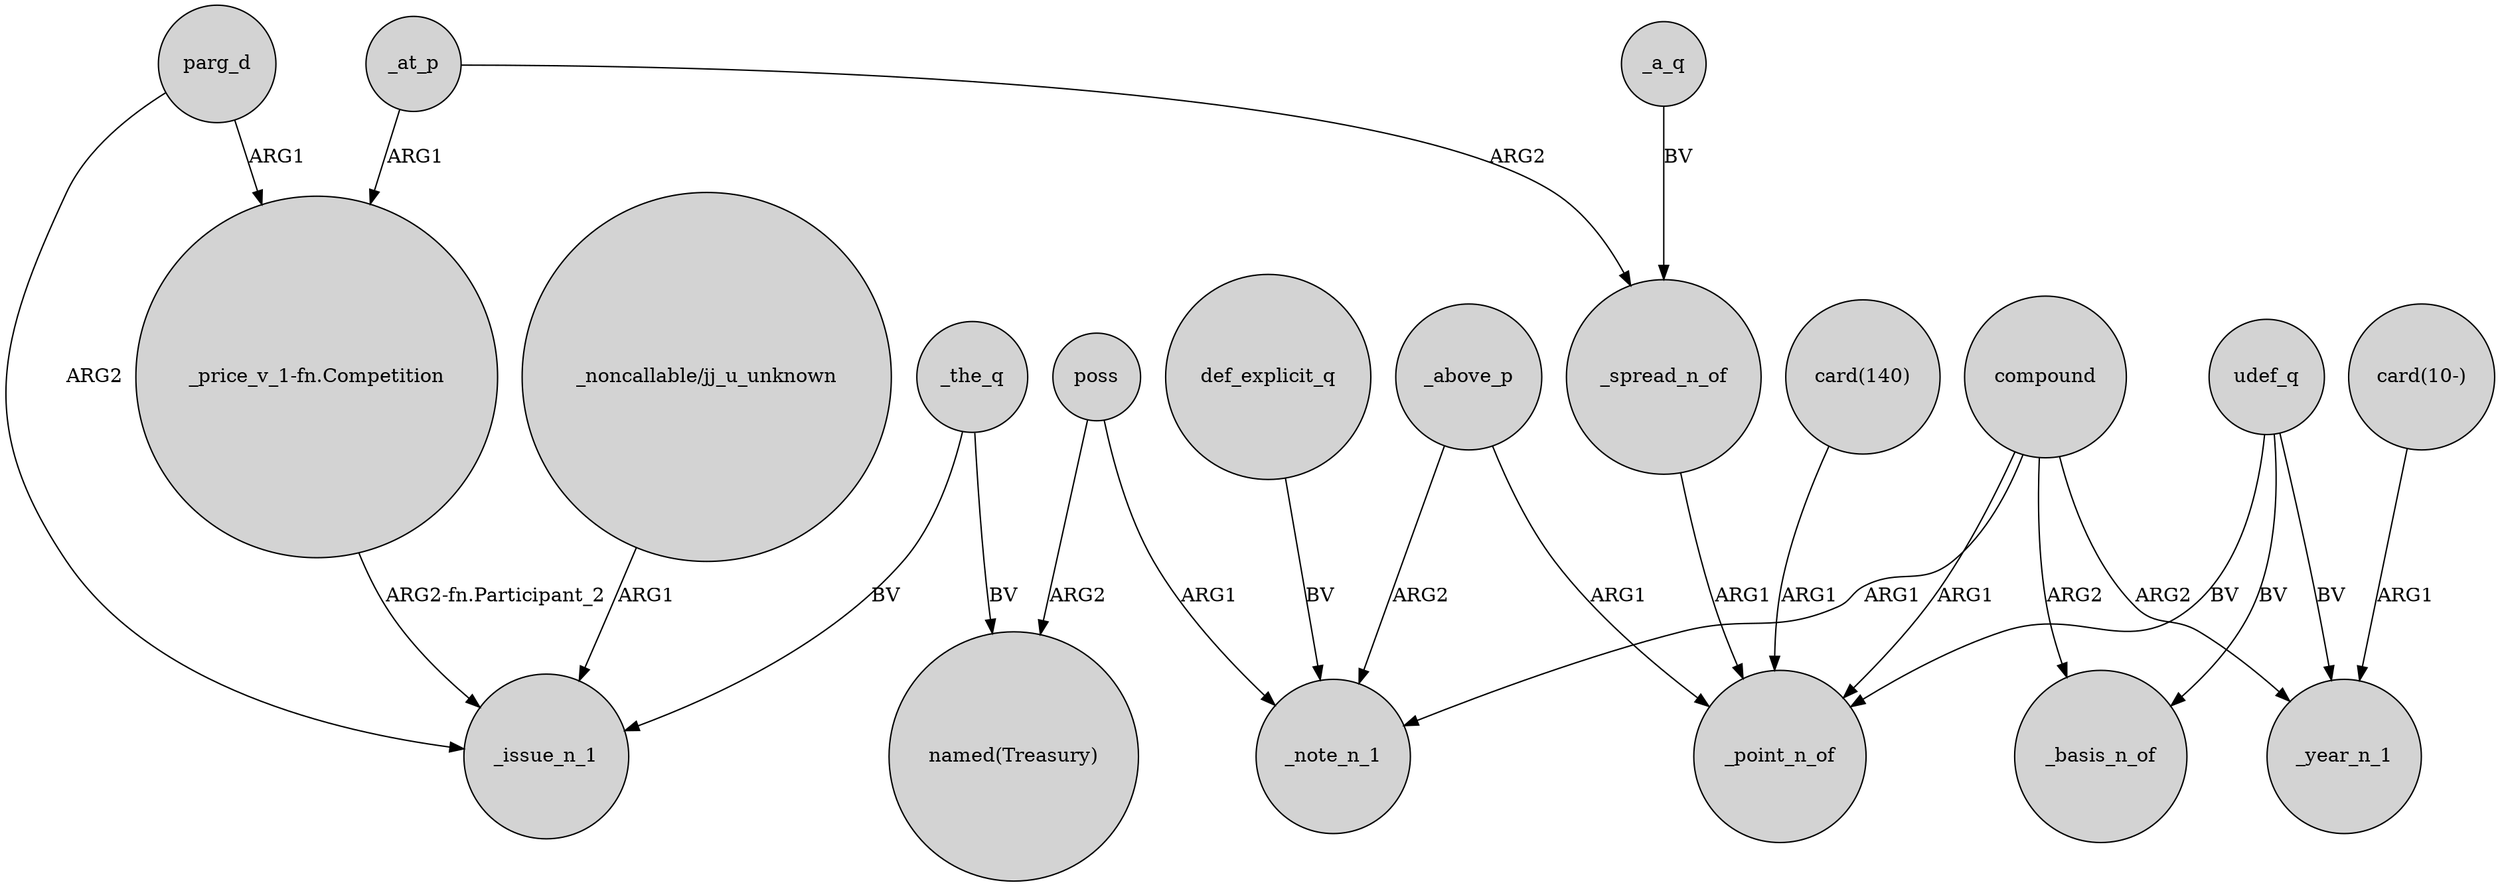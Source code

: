 digraph {
	node [shape=circle style=filled]
	"_noncallable/jj_u_unknown" -> _issue_n_1 [label=ARG1]
	udef_q -> _basis_n_of [label=BV]
	"card(140)" -> _point_n_of [label=ARG1]
	poss -> "named(Treasury)" [label=ARG2]
	_above_p -> _point_n_of [label=ARG1]
	_at_p -> "_price_v_1-fn.Competition" [label=ARG1]
	"_price_v_1-fn.Competition" -> _issue_n_1 [label="ARG2-fn.Participant_2"]
	def_explicit_q -> _note_n_1 [label=BV]
	compound -> _year_n_1 [label=ARG2]
	_at_p -> _spread_n_of [label=ARG2]
	compound -> _note_n_1 [label=ARG1]
	poss -> _note_n_1 [label=ARG1]
	_above_p -> _note_n_1 [label=ARG2]
	_the_q -> "named(Treasury)" [label=BV]
	_spread_n_of -> _point_n_of [label=ARG1]
	parg_d -> _issue_n_1 [label=ARG2]
	udef_q -> _year_n_1 [label=BV]
	_a_q -> _spread_n_of [label=BV]
	compound -> _point_n_of [label=ARG1]
	"card(10-)" -> _year_n_1 [label=ARG1]
	udef_q -> _point_n_of [label=BV]
	parg_d -> "_price_v_1-fn.Competition" [label=ARG1]
	compound -> _basis_n_of [label=ARG2]
	_the_q -> _issue_n_1 [label=BV]
}
